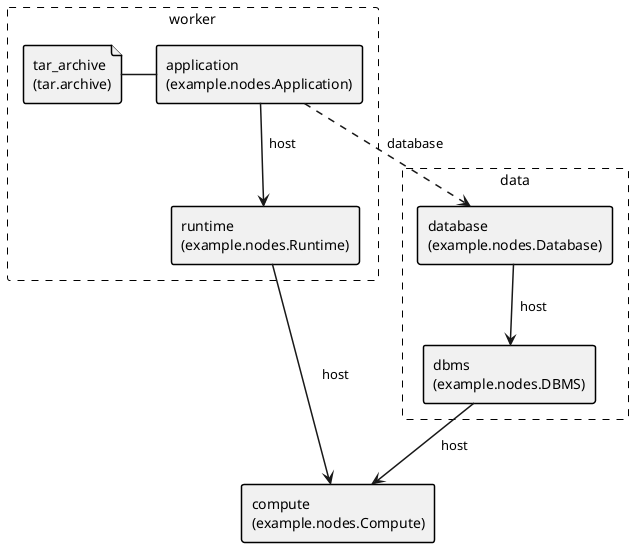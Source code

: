 @startuml
skinparam defaultFontName SansSerif
skinparam componentStyle rectangle
skinparam backgroundColor transparent
skinparam ArrowThickness 1.5

skinparam file {
    BorderColor black
    BorderThickness 1.5
}

skinparam interface {
    BorderColor black
    BorderThickness 1.5
}

skinparam rectangle {
    BorderColor black
    BorderThickness 1.5
    FontStyle normal
}


rectangle "worker" #line.dashed {
rectangle "application\n(example.nodes.Application)" as node_application
url of node_application is [[ https://vintner.opentosca.org ]]
file "tar_archive\n(tar.archive)" as artifact_tar_archive_0_node_application
url of artifact_tar_archive_0_node_application is [[ https://vintner.opentosca.org ]]
artifact_tar_archive_0_node_application - node_application

rectangle "runtime\n(example.nodes.Runtime)" as node_runtime

}
rectangle "data" #line.dashed {
rectangle "database\n(example.nodes.Database)" as node_database

rectangle "dbms\n(example.nodes.DBMS)" as node_dbms

}

rectangle "compute\n(example.nodes.Compute)" as node_compute


node_application --> node_runtime : "  host"
node_application ..> node_database : "  database"
node_runtime --> node_compute : "  host"
node_database --> node_dbms : "  host"
node_dbms --> node_compute : "  host"

@enduml